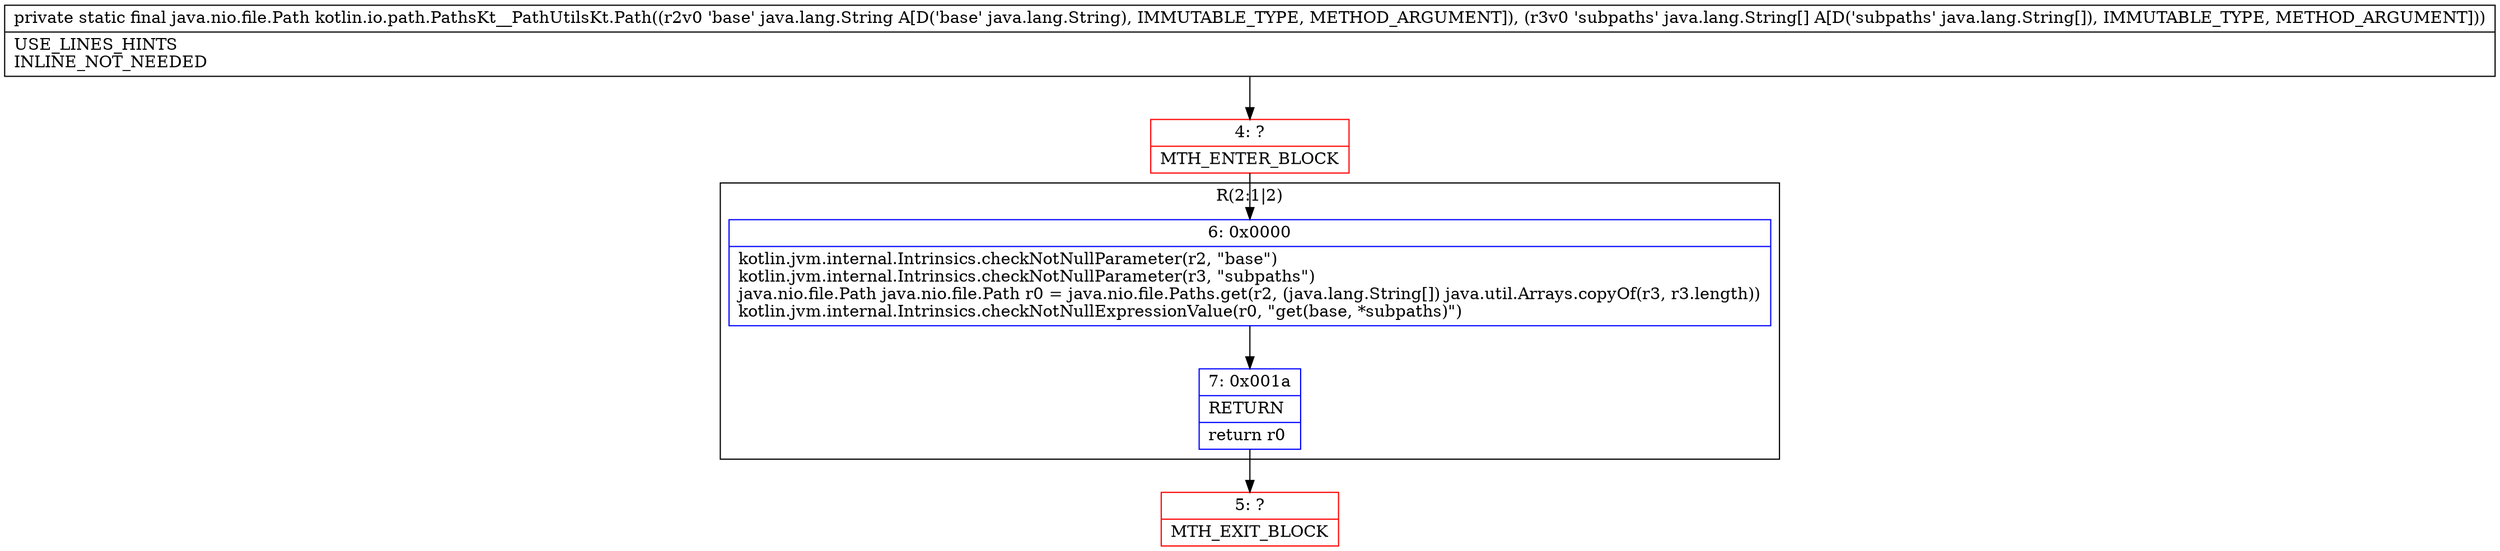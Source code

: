 digraph "CFG forkotlin.io.path.PathsKt__PathUtilsKt.Path(Ljava\/lang\/String;[Ljava\/lang\/String;)Ljava\/nio\/file\/Path;" {
subgraph cluster_Region_507271471 {
label = "R(2:1|2)";
node [shape=record,color=blue];
Node_6 [shape=record,label="{6\:\ 0x0000|kotlin.jvm.internal.Intrinsics.checkNotNullParameter(r2, \"base\")\lkotlin.jvm.internal.Intrinsics.checkNotNullParameter(r3, \"subpaths\")\ljava.nio.file.Path java.nio.file.Path r0 = java.nio.file.Paths.get(r2, (java.lang.String[]) java.util.Arrays.copyOf(r3, r3.length))\lkotlin.jvm.internal.Intrinsics.checkNotNullExpressionValue(r0, \"get(base, *subpaths)\")\l}"];
Node_7 [shape=record,label="{7\:\ 0x001a|RETURN\l|return r0\l}"];
}
Node_4 [shape=record,color=red,label="{4\:\ ?|MTH_ENTER_BLOCK\l}"];
Node_5 [shape=record,color=red,label="{5\:\ ?|MTH_EXIT_BLOCK\l}"];
MethodNode[shape=record,label="{private static final java.nio.file.Path kotlin.io.path.PathsKt__PathUtilsKt.Path((r2v0 'base' java.lang.String A[D('base' java.lang.String), IMMUTABLE_TYPE, METHOD_ARGUMENT]), (r3v0 'subpaths' java.lang.String[] A[D('subpaths' java.lang.String[]), IMMUTABLE_TYPE, METHOD_ARGUMENT]))  | USE_LINES_HINTS\lINLINE_NOT_NEEDED\l}"];
MethodNode -> Node_4;Node_6 -> Node_7;
Node_7 -> Node_5;
Node_4 -> Node_6;
}

